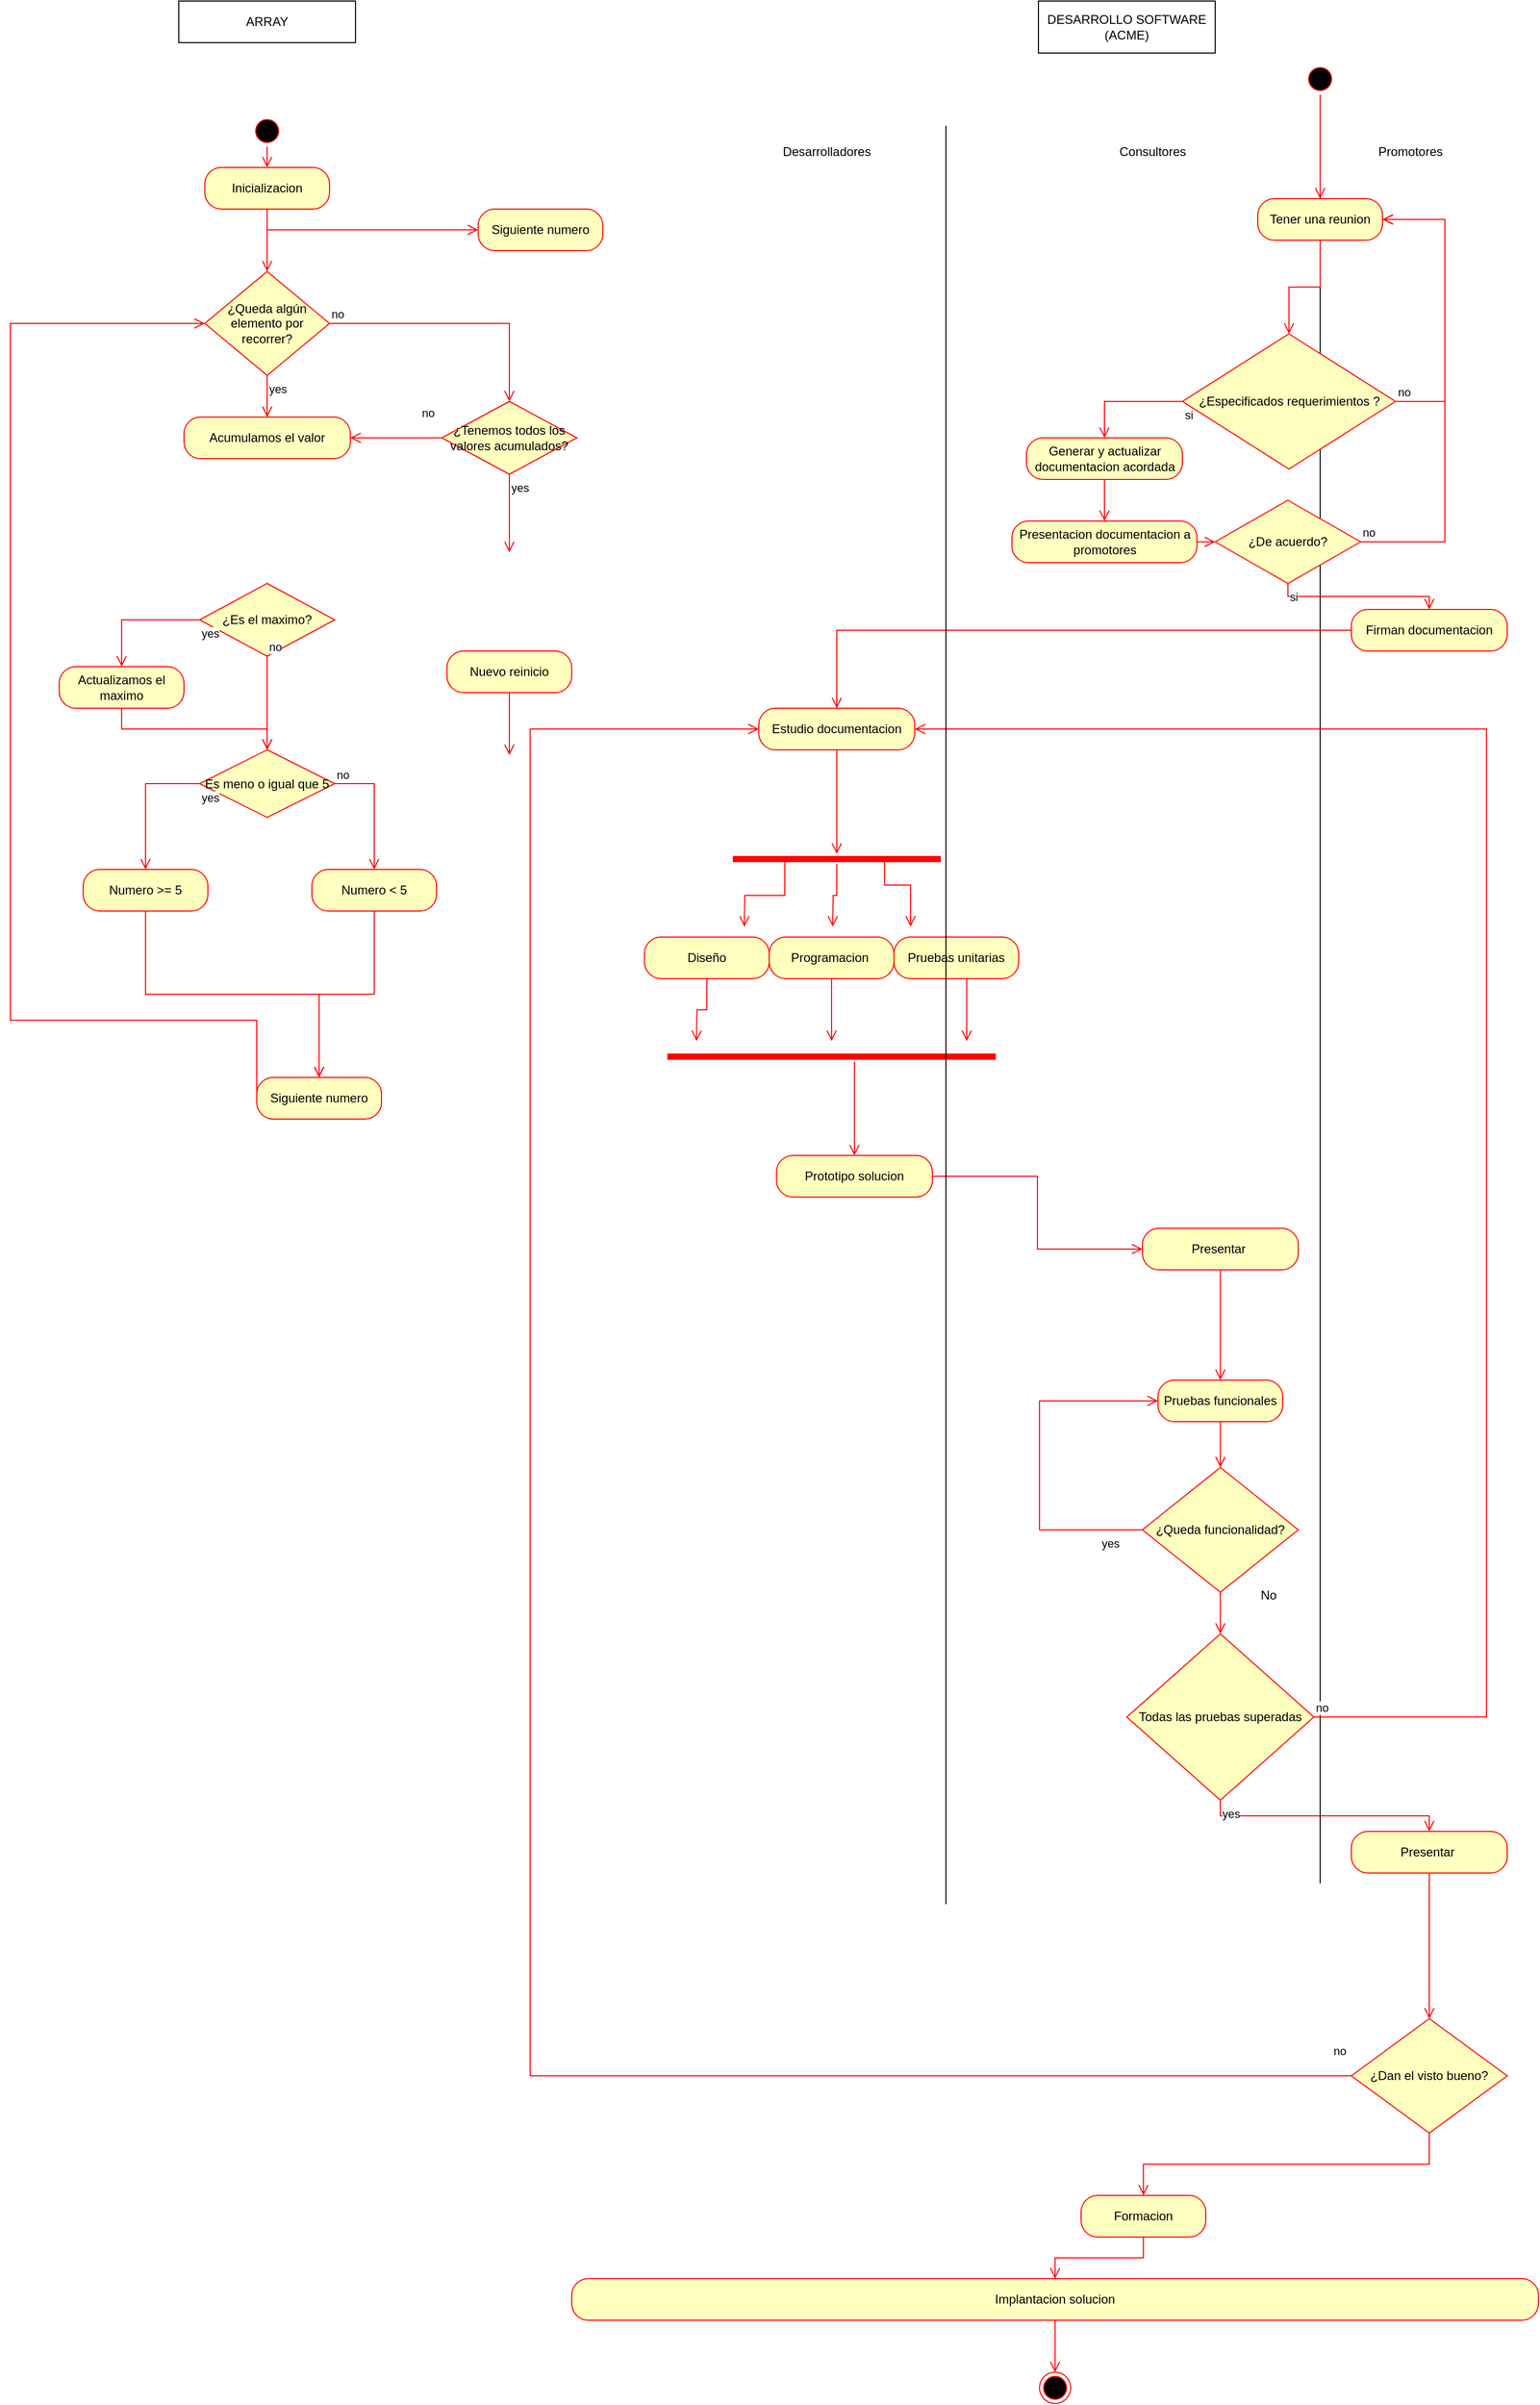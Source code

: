 <mxfile version="24.8.4">
  <diagram name="Página-1" id="g7HSjeW1Dz41Qp35MYZQ">
    <mxGraphModel dx="1539" dy="737" grid="1" gridSize="10" guides="1" tooltips="1" connect="1" arrows="1" fold="1" page="1" pageScale="1" pageWidth="827" pageHeight="1169" math="0" shadow="0">
      <root>
        <mxCell id="0" />
        <mxCell id="1" parent="0" />
        <mxCell id="Vy52dcu-fNFp2ZCxKAhQ-34" value="" style="endArrow=none;html=1;rounded=0;" edge="1" parent="1">
          <mxGeometry width="50" height="50" relative="1" as="geometry">
            <mxPoint x="600" y="120" as="sourcePoint" />
            <mxPoint x="600" y="1810" as="targetPoint" />
          </mxGeometry>
        </mxCell>
        <mxCell id="TpSh6B2Bh9S7e7EaSyir-1" value="DESARROLLO SOFTWARE (ACME)" style="rounded=0;whiteSpace=wrap;html=1;" parent="1" vertex="1">
          <mxGeometry x="329" width="170" height="50" as="geometry" />
        </mxCell>
        <mxCell id="TpSh6B2Bh9S7e7EaSyir-2" value="Consultores" style="text;html=1;align=center;verticalAlign=middle;whiteSpace=wrap;rounded=0;" parent="1" vertex="1">
          <mxGeometry x="399" y="130" width="80" height="30" as="geometry" />
        </mxCell>
        <mxCell id="TpSh6B2Bh9S7e7EaSyir-4" value="" style="ellipse;html=1;shape=startState;fillColor=#000000;strokeColor=#ff0000;" parent="1" vertex="1">
          <mxGeometry x="585" y="60" width="30" height="30" as="geometry" />
        </mxCell>
        <mxCell id="TpSh6B2Bh9S7e7EaSyir-5" value="" style="edgeStyle=orthogonalEdgeStyle;html=1;verticalAlign=bottom;endArrow=open;endSize=8;strokeColor=#ff0000;rounded=0;entryX=0.5;entryY=0;entryDx=0;entryDy=0;" parent="1" source="TpSh6B2Bh9S7e7EaSyir-4" target="Vy52dcu-fNFp2ZCxKAhQ-1" edge="1">
          <mxGeometry relative="1" as="geometry">
            <mxPoint x="606" y="190" as="targetPoint" />
          </mxGeometry>
        </mxCell>
        <mxCell id="TpSh6B2Bh9S7e7EaSyir-7" value="Promotores" style="text;html=1;align=center;verticalAlign=middle;whiteSpace=wrap;rounded=0;" parent="1" vertex="1">
          <mxGeometry x="647.13" y="130" width="80" height="30" as="geometry" />
        </mxCell>
        <mxCell id="TpSh6B2Bh9S7e7EaSyir-8" value="¿Especificados requerimientos ?" style="rhombus;whiteSpace=wrap;html=1;fontColor=#000000;fillColor=#ffffc0;strokeColor=#ff0000;" parent="1" vertex="1">
          <mxGeometry x="467.5" y="320" width="205" height="130" as="geometry" />
        </mxCell>
        <mxCell id="TpSh6B2Bh9S7e7EaSyir-9" value="no" style="edgeStyle=orthogonalEdgeStyle;html=1;align=left;verticalAlign=bottom;endArrow=open;endSize=8;strokeColor=#ff0000;rounded=0;entryX=1;entryY=0.5;entryDx=0;entryDy=0;exitX=1;exitY=0.5;exitDx=0;exitDy=0;" parent="1" source="TpSh6B2Bh9S7e7EaSyir-8" edge="1" target="Vy52dcu-fNFp2ZCxKAhQ-1">
          <mxGeometry x="-1" relative="1" as="geometry">
            <mxPoint x="570" y="340" as="targetPoint" />
            <Array as="points">
              <mxPoint x="720" y="385" />
              <mxPoint x="720" y="210" />
            </Array>
          </mxGeometry>
        </mxCell>
        <mxCell id="TpSh6B2Bh9S7e7EaSyir-10" value="si" style="edgeStyle=orthogonalEdgeStyle;html=1;align=left;verticalAlign=top;endArrow=open;endSize=8;strokeColor=#ff0000;rounded=0;exitX=0;exitY=0.5;exitDx=0;exitDy=0;entryX=0.5;entryY=0;entryDx=0;entryDy=0;" parent="1" source="TpSh6B2Bh9S7e7EaSyir-8" target="TpSh6B2Bh9S7e7EaSyir-11" edge="1">
          <mxGeometry x="-1" relative="1" as="geometry">
            <mxPoint x="200" y="320" as="targetPoint" />
            <mxPoint as="offset" />
          </mxGeometry>
        </mxCell>
        <mxCell id="TpSh6B2Bh9S7e7EaSyir-11" value="Generar y actualizar documentacion acordada" style="rounded=1;whiteSpace=wrap;html=1;arcSize=40;fontColor=#000000;fillColor=#ffffc0;strokeColor=#ff0000;" parent="1" vertex="1">
          <mxGeometry x="317.5" y="420" width="150" height="40" as="geometry" />
        </mxCell>
        <mxCell id="TpSh6B2Bh9S7e7EaSyir-12" value="" style="edgeStyle=orthogonalEdgeStyle;html=1;verticalAlign=bottom;endArrow=open;endSize=8;strokeColor=#ff0000;rounded=0;entryX=0.5;entryY=0;entryDx=0;entryDy=0;" parent="1" source="TpSh6B2Bh9S7e7EaSyir-11" target="TpSh6B2Bh9S7e7EaSyir-13" edge="1">
          <mxGeometry relative="1" as="geometry">
            <mxPoint x="235" y="465" as="targetPoint" />
          </mxGeometry>
        </mxCell>
        <mxCell id="TpSh6B2Bh9S7e7EaSyir-13" value="Presentacion documentacion a promotores" style="rounded=1;whiteSpace=wrap;html=1;arcSize=40;fontColor=#000000;fillColor=#ffffc0;strokeColor=#ff0000;" parent="1" vertex="1">
          <mxGeometry x="303.5" y="500" width="178" height="40" as="geometry" />
        </mxCell>
        <mxCell id="TpSh6B2Bh9S7e7EaSyir-14" value="" style="edgeStyle=orthogonalEdgeStyle;html=1;verticalAlign=bottom;endArrow=open;endSize=8;strokeColor=#ff0000;rounded=0;entryX=0;entryY=0.5;entryDx=0;entryDy=0;" parent="1" source="TpSh6B2Bh9S7e7EaSyir-13" target="TpSh6B2Bh9S7e7EaSyir-15" edge="1">
          <mxGeometry relative="1" as="geometry">
            <mxPoint x="470" y="520" as="targetPoint" />
          </mxGeometry>
        </mxCell>
        <mxCell id="TpSh6B2Bh9S7e7EaSyir-15" value="¿De acuerdo?" style="rhombus;whiteSpace=wrap;html=1;fontColor=#000000;fillColor=#ffffc0;strokeColor=#ff0000;" parent="1" vertex="1">
          <mxGeometry x="499" y="480" width="140" height="80" as="geometry" />
        </mxCell>
        <mxCell id="TpSh6B2Bh9S7e7EaSyir-16" value="no" style="edgeStyle=orthogonalEdgeStyle;html=1;align=left;verticalAlign=bottom;endArrow=open;endSize=8;strokeColor=#ff0000;rounded=0;entryX=1;entryY=0.5;entryDx=0;entryDy=0;" parent="1" source="TpSh6B2Bh9S7e7EaSyir-15" target="Vy52dcu-fNFp2ZCxKAhQ-1" edge="1">
          <mxGeometry x="-1" relative="1" as="geometry">
            <mxPoint x="480" y="220" as="targetPoint" />
            <Array as="points">
              <mxPoint x="720" y="520" />
              <mxPoint x="720" y="210" />
            </Array>
          </mxGeometry>
        </mxCell>
        <mxCell id="TpSh6B2Bh9S7e7EaSyir-17" value="si" style="edgeStyle=orthogonalEdgeStyle;html=1;align=left;verticalAlign=top;endArrow=open;endSize=8;strokeColor=#ff0000;rounded=0;entryX=0.5;entryY=0;entryDx=0;entryDy=0;" parent="1" source="TpSh6B2Bh9S7e7EaSyir-15" target="TpSh6B2Bh9S7e7EaSyir-18" edge="1">
          <mxGeometry x="-1" relative="1" as="geometry">
            <mxPoint x="520" y="830" as="targetPoint" />
          </mxGeometry>
        </mxCell>
        <mxCell id="TpSh6B2Bh9S7e7EaSyir-18" value="Firman documentacion" style="rounded=1;whiteSpace=wrap;html=1;arcSize=40;fontColor=#000000;fillColor=#ffffc0;strokeColor=#ff0000;" parent="1" vertex="1">
          <mxGeometry x="630" y="585" width="150" height="40" as="geometry" />
        </mxCell>
        <mxCell id="TpSh6B2Bh9S7e7EaSyir-19" value="" style="edgeStyle=orthogonalEdgeStyle;html=1;verticalAlign=bottom;endArrow=open;endSize=8;strokeColor=#ff0000;rounded=0;entryX=0.5;entryY=0;entryDx=0;entryDy=0;" parent="1" source="TpSh6B2Bh9S7e7EaSyir-18" edge="1" target="TpSh6B2Bh9S7e7EaSyir-22">
          <mxGeometry relative="1" as="geometry">
            <mxPoint x="580" y="820" as="targetPoint" />
          </mxGeometry>
        </mxCell>
        <mxCell id="TpSh6B2Bh9S7e7EaSyir-20" value="Desarrolladores" style="text;html=1;align=center;verticalAlign=middle;resizable=0;points=[];autosize=1;strokeColor=none;fillColor=none;" parent="1" vertex="1">
          <mxGeometry x="70" y="130" width="110" height="30" as="geometry" />
        </mxCell>
        <mxCell id="TpSh6B2Bh9S7e7EaSyir-22" value="Estudio documentacion" style="rounded=1;whiteSpace=wrap;html=1;arcSize=40;fontColor=#000000;fillColor=#ffffc0;strokeColor=#ff0000;" parent="1" vertex="1">
          <mxGeometry x="60" y="680" width="150" height="40" as="geometry" />
        </mxCell>
        <mxCell id="TpSh6B2Bh9S7e7EaSyir-23" value="" style="edgeStyle=orthogonalEdgeStyle;html=1;verticalAlign=bottom;endArrow=open;endSize=8;strokeColor=#ff0000;rounded=0;exitX=0.5;exitY=1;exitDx=0;exitDy=0;" parent="1" source="TpSh6B2Bh9S7e7EaSyir-22" edge="1" target="TpSh6B2Bh9S7e7EaSyir-24">
          <mxGeometry relative="1" as="geometry">
            <mxPoint x="210" y="820" as="targetPoint" />
          </mxGeometry>
        </mxCell>
        <mxCell id="TpSh6B2Bh9S7e7EaSyir-24" value="" style="shape=line;html=1;strokeWidth=6;strokeColor=#ff0000;" parent="1" vertex="1">
          <mxGeometry x="35" y="820" width="200" height="10" as="geometry" />
        </mxCell>
        <mxCell id="TpSh6B2Bh9S7e7EaSyir-25" value="" style="edgeStyle=orthogonalEdgeStyle;html=1;verticalAlign=bottom;endArrow=open;endSize=8;strokeColor=#ff0000;rounded=0;" parent="1" source="TpSh6B2Bh9S7e7EaSyir-24" edge="1">
          <mxGeometry relative="1" as="geometry">
            <mxPoint x="131" y="890" as="targetPoint" />
          </mxGeometry>
        </mxCell>
        <mxCell id="TpSh6B2Bh9S7e7EaSyir-26" value="" style="edgeStyle=orthogonalEdgeStyle;html=1;verticalAlign=bottom;endArrow=open;endSize=8;strokeColor=#ff0000;rounded=0;exitX=0.75;exitY=0.5;exitDx=0;exitDy=0;exitPerimeter=0;" parent="1" source="TpSh6B2Bh9S7e7EaSyir-24" edge="1">
          <mxGeometry relative="1" as="geometry">
            <mxPoint x="206" y="890" as="targetPoint" />
            <mxPoint x="206" y="850" as="sourcePoint" />
            <Array as="points">
              <mxPoint x="181" y="850" />
              <mxPoint x="206" y="850" />
            </Array>
          </mxGeometry>
        </mxCell>
        <mxCell id="TpSh6B2Bh9S7e7EaSyir-27" value="" style="edgeStyle=orthogonalEdgeStyle;html=1;verticalAlign=bottom;endArrow=open;endSize=8;strokeColor=#ff0000;rounded=0;exitX=0.25;exitY=0.5;exitDx=0;exitDy=0;exitPerimeter=0;" parent="1" source="TpSh6B2Bh9S7e7EaSyir-24" edge="1">
          <mxGeometry relative="1" as="geometry">
            <mxPoint x="46" y="890" as="targetPoint" />
            <mxPoint x="151" y="850" as="sourcePoint" />
          </mxGeometry>
        </mxCell>
        <mxCell id="TpSh6B2Bh9S7e7EaSyir-28" value="Diseño" style="rounded=1;whiteSpace=wrap;html=1;arcSize=40;fontColor=#000000;fillColor=#ffffc0;strokeColor=#ff0000;" parent="1" vertex="1">
          <mxGeometry x="-50" y="900" width="120" height="40" as="geometry" />
        </mxCell>
        <mxCell id="TpSh6B2Bh9S7e7EaSyir-29" value="" style="edgeStyle=orthogonalEdgeStyle;html=1;verticalAlign=bottom;endArrow=open;endSize=8;strokeColor=#ff0000;rounded=0;" parent="1" source="TpSh6B2Bh9S7e7EaSyir-28" edge="1">
          <mxGeometry relative="1" as="geometry">
            <mxPoint y="1000" as="targetPoint" />
          </mxGeometry>
        </mxCell>
        <mxCell id="TpSh6B2Bh9S7e7EaSyir-30" value="Programacion&amp;nbsp;" style="rounded=1;whiteSpace=wrap;html=1;arcSize=40;fontColor=#000000;fillColor=#ffffc0;strokeColor=#ff0000;" parent="1" vertex="1">
          <mxGeometry x="70" y="900" width="120" height="40" as="geometry" />
        </mxCell>
        <mxCell id="TpSh6B2Bh9S7e7EaSyir-31" value="" style="edgeStyle=orthogonalEdgeStyle;html=1;verticalAlign=bottom;endArrow=open;endSize=8;strokeColor=#ff0000;rounded=0;" parent="1" source="TpSh6B2Bh9S7e7EaSyir-30" edge="1">
          <mxGeometry relative="1" as="geometry">
            <mxPoint x="130" y="1000" as="targetPoint" />
          </mxGeometry>
        </mxCell>
        <mxCell id="TpSh6B2Bh9S7e7EaSyir-32" value="Pruebas unitarias" style="rounded=1;whiteSpace=wrap;html=1;arcSize=40;fontColor=#000000;fillColor=#ffffc0;strokeColor=#ff0000;" parent="1" vertex="1">
          <mxGeometry x="190" y="900" width="120" height="40" as="geometry" />
        </mxCell>
        <mxCell id="TpSh6B2Bh9S7e7EaSyir-33" value="" style="edgeStyle=orthogonalEdgeStyle;html=1;verticalAlign=bottom;endArrow=open;endSize=8;strokeColor=#ff0000;rounded=0;" parent="1" edge="1">
          <mxGeometry relative="1" as="geometry">
            <mxPoint x="260" y="1000" as="targetPoint" />
            <mxPoint x="260" y="940" as="sourcePoint" />
          </mxGeometry>
        </mxCell>
        <mxCell id="Vy52dcu-fNFp2ZCxKAhQ-1" value="Tener una reunion" style="rounded=1;whiteSpace=wrap;html=1;arcSize=40;fontColor=#000000;fillColor=#ffffc0;strokeColor=#ff0000;" vertex="1" parent="1">
          <mxGeometry x="540" y="190" width="120" height="40" as="geometry" />
        </mxCell>
        <mxCell id="Vy52dcu-fNFp2ZCxKAhQ-2" value="" style="edgeStyle=orthogonalEdgeStyle;html=1;verticalAlign=bottom;endArrow=open;endSize=8;strokeColor=#ff0000;rounded=0;entryX=0.5;entryY=0;entryDx=0;entryDy=0;" edge="1" source="Vy52dcu-fNFp2ZCxKAhQ-1" parent="1" target="TpSh6B2Bh9S7e7EaSyir-8">
          <mxGeometry relative="1" as="geometry">
            <mxPoint x="420" y="290" as="targetPoint" />
          </mxGeometry>
        </mxCell>
        <mxCell id="Vy52dcu-fNFp2ZCxKAhQ-3" value="" style="shape=line;html=1;strokeWidth=6;strokeColor=#ff0000;" vertex="1" parent="1">
          <mxGeometry x="-28" y="1010" width="316" height="10" as="geometry" />
        </mxCell>
        <mxCell id="Vy52dcu-fNFp2ZCxKAhQ-4" value="" style="edgeStyle=orthogonalEdgeStyle;html=1;verticalAlign=bottom;endArrow=open;endSize=8;strokeColor=#ff0000;rounded=0;entryX=0.5;entryY=0;entryDx=0;entryDy=0;" edge="1" source="Vy52dcu-fNFp2ZCxKAhQ-3" parent="1" target="Vy52dcu-fNFp2ZCxKAhQ-5">
          <mxGeometry relative="1" as="geometry">
            <mxPoint x="94" y="1090" as="targetPoint" />
            <Array as="points">
              <mxPoint x="152" y="1070" />
              <mxPoint x="152" y="1070" />
            </Array>
          </mxGeometry>
        </mxCell>
        <mxCell id="Vy52dcu-fNFp2ZCxKAhQ-5" value="Prototipo solucion" style="rounded=1;whiteSpace=wrap;html=1;arcSize=40;fontColor=#000000;fillColor=#ffffc0;strokeColor=#ff0000;" vertex="1" parent="1">
          <mxGeometry x="77" y="1110" width="150" height="40" as="geometry" />
        </mxCell>
        <mxCell id="Vy52dcu-fNFp2ZCxKAhQ-6" value="" style="edgeStyle=orthogonalEdgeStyle;html=1;verticalAlign=bottom;endArrow=open;endSize=8;strokeColor=#ff0000;rounded=0;entryX=0;entryY=0.5;entryDx=0;entryDy=0;" edge="1" parent="1" source="Vy52dcu-fNFp2ZCxKAhQ-5" target="Vy52dcu-fNFp2ZCxKAhQ-7">
          <mxGeometry relative="1" as="geometry">
            <mxPoint x="512" y="1310" as="targetPoint" />
          </mxGeometry>
        </mxCell>
        <mxCell id="Vy52dcu-fNFp2ZCxKAhQ-7" value="Presentar&amp;nbsp;" style="rounded=1;whiteSpace=wrap;html=1;arcSize=40;fontColor=#000000;fillColor=#ffffc0;strokeColor=#ff0000;" vertex="1" parent="1">
          <mxGeometry x="429" y="1180" width="150" height="40" as="geometry" />
        </mxCell>
        <mxCell id="Vy52dcu-fNFp2ZCxKAhQ-8" value="" style="edgeStyle=orthogonalEdgeStyle;html=1;verticalAlign=bottom;endArrow=open;endSize=8;strokeColor=#ff0000;rounded=0;entryX=0.5;entryY=0;entryDx=0;entryDy=0;" edge="1" parent="1" source="Vy52dcu-fNFp2ZCxKAhQ-7" target="Vy52dcu-fNFp2ZCxKAhQ-15">
          <mxGeometry relative="1" as="geometry">
            <mxPoint x="504" y="1320" as="targetPoint" />
          </mxGeometry>
        </mxCell>
        <mxCell id="Vy52dcu-fNFp2ZCxKAhQ-12" value="" style="edgeStyle=orthogonalEdgeStyle;html=1;align=left;verticalAlign=bottom;endArrow=open;endSize=8;strokeColor=#ff0000;rounded=0;exitX=0.5;exitY=1;exitDx=0;exitDy=0;entryX=0.5;entryY=0;entryDx=0;entryDy=0;" edge="1" source="Vy52dcu-fNFp2ZCxKAhQ-11" parent="1" target="Vy52dcu-fNFp2ZCxKAhQ-17">
          <mxGeometry x="-1" relative="1" as="geometry">
            <mxPoint x="740" y="1630" as="targetPoint" />
            <Array as="points">
              <mxPoint x="504" y="1540" />
              <mxPoint x="504" y="1540" />
            </Array>
          </mxGeometry>
        </mxCell>
        <mxCell id="Vy52dcu-fNFp2ZCxKAhQ-13" value="yes" style="edgeStyle=orthogonalEdgeStyle;html=1;align=left;verticalAlign=top;endArrow=open;endSize=8;strokeColor=#ff0000;rounded=0;entryX=0;entryY=0.5;entryDx=0;entryDy=0;exitX=0;exitY=0.5;exitDx=0;exitDy=0;" edge="1" source="Vy52dcu-fNFp2ZCxKAhQ-11" parent="1" target="Vy52dcu-fNFp2ZCxKAhQ-15">
          <mxGeometry x="-0.756" relative="1" as="geometry">
            <mxPoint x="504" y="1600" as="targetPoint" />
            <Array as="points">
              <mxPoint x="330" y="1470" />
              <mxPoint x="330" y="1346" />
            </Array>
            <mxPoint as="offset" />
          </mxGeometry>
        </mxCell>
        <mxCell id="Vy52dcu-fNFp2ZCxKAhQ-15" value="Pruebas funcionales" style="rounded=1;whiteSpace=wrap;html=1;arcSize=40;fontColor=#000000;fillColor=#ffffc0;strokeColor=#ff0000;" vertex="1" parent="1">
          <mxGeometry x="444" y="1326" width="120" height="40" as="geometry" />
        </mxCell>
        <mxCell id="Vy52dcu-fNFp2ZCxKAhQ-16" value="" style="edgeStyle=orthogonalEdgeStyle;html=1;verticalAlign=bottom;endArrow=open;endSize=8;strokeColor=#ff0000;rounded=0;entryX=0.5;entryY=0;entryDx=0;entryDy=0;" edge="1" source="Vy52dcu-fNFp2ZCxKAhQ-15" parent="1" target="Vy52dcu-fNFp2ZCxKAhQ-11">
          <mxGeometry relative="1" as="geometry">
            <mxPoint x="504" y="1400" as="targetPoint" />
          </mxGeometry>
        </mxCell>
        <mxCell id="Vy52dcu-fNFp2ZCxKAhQ-17" value="Todas las pruebas superadas" style="rhombus;whiteSpace=wrap;html=1;fontColor=#000000;fillColor=#ffffc0;strokeColor=#ff0000;" vertex="1" parent="1">
          <mxGeometry x="414" y="1570" width="180" height="160" as="geometry" />
        </mxCell>
        <mxCell id="Vy52dcu-fNFp2ZCxKAhQ-18" value="no" style="edgeStyle=orthogonalEdgeStyle;html=1;align=left;verticalAlign=bottom;endArrow=open;endSize=8;strokeColor=#ff0000;rounded=0;exitX=1;exitY=0.5;exitDx=0;exitDy=0;entryX=1;entryY=0.5;entryDx=0;entryDy=0;" edge="1" source="Vy52dcu-fNFp2ZCxKAhQ-17" parent="1" target="TpSh6B2Bh9S7e7EaSyir-22">
          <mxGeometry x="-1" relative="1" as="geometry">
            <mxPoint x="390" y="1090" as="targetPoint" />
            <Array as="points">
              <mxPoint x="760" y="1650" />
              <mxPoint x="760" y="700" />
            </Array>
          </mxGeometry>
        </mxCell>
        <mxCell id="Vy52dcu-fNFp2ZCxKAhQ-19" value="yes" style="edgeStyle=orthogonalEdgeStyle;html=1;align=left;verticalAlign=top;endArrow=open;endSize=8;strokeColor=#ff0000;rounded=0;exitX=0.5;exitY=1;exitDx=0;exitDy=0;entryX=0.5;entryY=0;entryDx=0;entryDy=0;" edge="1" source="Vy52dcu-fNFp2ZCxKAhQ-17" parent="1" target="Vy52dcu-fNFp2ZCxKAhQ-20">
          <mxGeometry x="-1" relative="1" as="geometry">
            <mxPoint x="540" y="2000" as="targetPoint" />
          </mxGeometry>
        </mxCell>
        <mxCell id="Vy52dcu-fNFp2ZCxKAhQ-20" value="Presentar&amp;nbsp;" style="rounded=1;whiteSpace=wrap;html=1;arcSize=40;fontColor=#000000;fillColor=#ffffc0;strokeColor=#ff0000;" vertex="1" parent="1">
          <mxGeometry x="630" y="1760" width="150" height="40" as="geometry" />
        </mxCell>
        <mxCell id="Vy52dcu-fNFp2ZCxKAhQ-21" value="" style="edgeStyle=orthogonalEdgeStyle;html=1;verticalAlign=bottom;endArrow=open;endSize=8;strokeColor=#ff0000;rounded=0;entryX=0.5;entryY=0;entryDx=0;entryDy=0;" edge="1" parent="1" source="Vy52dcu-fNFp2ZCxKAhQ-20" target="Vy52dcu-fNFp2ZCxKAhQ-22">
          <mxGeometry relative="1" as="geometry">
            <mxPoint x="555" y="2190" as="targetPoint" />
          </mxGeometry>
        </mxCell>
        <mxCell id="Vy52dcu-fNFp2ZCxKAhQ-22" value="¿Dan el visto bueno?" style="rhombus;whiteSpace=wrap;html=1;fontColor=#000000;fillColor=#ffffc0;strokeColor=#ff0000;" vertex="1" parent="1">
          <mxGeometry x="630" y="1940" width="150" height="110" as="geometry" />
        </mxCell>
        <mxCell id="Vy52dcu-fNFp2ZCxKAhQ-23" value="no" style="edgeStyle=orthogonalEdgeStyle;html=1;align=left;verticalAlign=bottom;endArrow=open;endSize=8;strokeColor=#ff0000;rounded=0;entryX=0;entryY=0.5;entryDx=0;entryDy=0;exitX=0;exitY=0.5;exitDx=0;exitDy=0;" edge="1" source="Vy52dcu-fNFp2ZCxKAhQ-22" parent="1" target="TpSh6B2Bh9S7e7EaSyir-22">
          <mxGeometry x="-0.983" y="-15" relative="1" as="geometry">
            <mxPoint x="-100" y="740" as="targetPoint" />
            <mxPoint x="475" y="2255" as="sourcePoint" />
            <Array as="points">
              <mxPoint x="-160" y="1995" />
              <mxPoint x="-160" y="700" />
            </Array>
            <mxPoint as="offset" />
          </mxGeometry>
        </mxCell>
        <mxCell id="Vy52dcu-fNFp2ZCxKAhQ-25" value="Implantacion solucion" style="rounded=1;whiteSpace=wrap;html=1;arcSize=40;fontColor=#000000;fillColor=#ffffc0;strokeColor=#ff0000;" vertex="1" parent="1">
          <mxGeometry x="-120" y="2190" width="930" height="40" as="geometry" />
        </mxCell>
        <mxCell id="Vy52dcu-fNFp2ZCxKAhQ-26" value="" style="edgeStyle=orthogonalEdgeStyle;html=1;verticalAlign=bottom;endArrow=open;endSize=8;strokeColor=#ff0000;rounded=0;entryX=0.5;entryY=0;entryDx=0;entryDy=0;" edge="1" source="Vy52dcu-fNFp2ZCxKAhQ-25" parent="1" target="Vy52dcu-fNFp2ZCxKAhQ-40">
          <mxGeometry relative="1" as="geometry">
            <mxPoint x="27" y="2220" as="targetPoint" />
          </mxGeometry>
        </mxCell>
        <mxCell id="Vy52dcu-fNFp2ZCxKAhQ-11" value="¿Queda funcionalidad?" style="rhombus;whiteSpace=wrap;html=1;fontColor=#000000;fillColor=#ffffc0;strokeColor=#ff0000;" vertex="1" parent="1">
          <mxGeometry x="429" y="1410" width="150" height="120" as="geometry" />
        </mxCell>
        <mxCell id="Vy52dcu-fNFp2ZCxKAhQ-33" value="" style="endArrow=none;html=1;rounded=0;" edge="1" parent="1">
          <mxGeometry width="50" height="50" relative="1" as="geometry">
            <mxPoint x="240" y="120" as="sourcePoint" />
            <mxPoint x="240" y="1830" as="targetPoint" />
          </mxGeometry>
        </mxCell>
        <mxCell id="Vy52dcu-fNFp2ZCxKAhQ-36" value="No" style="text;html=1;align=center;verticalAlign=middle;resizable=0;points=[];autosize=1;strokeColor=none;fillColor=none;" vertex="1" parent="1">
          <mxGeometry x="530" y="1518" width="40" height="30" as="geometry" />
        </mxCell>
        <mxCell id="Vy52dcu-fNFp2ZCxKAhQ-40" value="" style="ellipse;html=1;shape=endState;fillColor=#000000;strokeColor=#ff0000;" vertex="1" parent="1">
          <mxGeometry x="330" y="2280" width="30" height="30" as="geometry" />
        </mxCell>
        <mxCell id="Vy52dcu-fNFp2ZCxKAhQ-41" value="Formacion" style="rounded=1;whiteSpace=wrap;html=1;arcSize=40;fontColor=#000000;fillColor=#ffffc0;strokeColor=#ff0000;" vertex="1" parent="1">
          <mxGeometry x="370" y="2110" width="120" height="40" as="geometry" />
        </mxCell>
        <mxCell id="Vy52dcu-fNFp2ZCxKAhQ-42" value="" style="edgeStyle=orthogonalEdgeStyle;html=1;verticalAlign=bottom;endArrow=open;endSize=8;strokeColor=#ff0000;rounded=0;entryX=0.5;entryY=0;entryDx=0;entryDy=0;" edge="1" source="Vy52dcu-fNFp2ZCxKAhQ-41" parent="1" target="Vy52dcu-fNFp2ZCxKAhQ-25">
          <mxGeometry relative="1" as="geometry">
            <mxPoint x="540" y="2070" as="targetPoint" />
          </mxGeometry>
        </mxCell>
        <mxCell id="Vy52dcu-fNFp2ZCxKAhQ-45" value="" style="edgeStyle=orthogonalEdgeStyle;html=1;verticalAlign=bottom;endArrow=open;endSize=8;strokeColor=#ff0000;rounded=0;exitX=0.5;exitY=1;exitDx=0;exitDy=0;" edge="1" parent="1" source="Vy52dcu-fNFp2ZCxKAhQ-22" target="Vy52dcu-fNFp2ZCxKAhQ-41">
          <mxGeometry relative="1" as="geometry">
            <mxPoint x="488" y="2090" as="targetPoint" />
            <mxPoint x="630" y="2080" as="sourcePoint" />
          </mxGeometry>
        </mxCell>
        <mxCell id="Vy52dcu-fNFp2ZCxKAhQ-46" value="ARRAY" style="rounded=0;whiteSpace=wrap;html=1;" vertex="1" parent="1">
          <mxGeometry x="-498" width="170" height="40" as="geometry" />
        </mxCell>
        <mxCell id="Vy52dcu-fNFp2ZCxKAhQ-47" value="" style="ellipse;html=1;shape=startState;fillColor=#000000;strokeColor=#ff0000;" vertex="1" parent="1">
          <mxGeometry x="-428" y="110" width="30" height="30" as="geometry" />
        </mxCell>
        <mxCell id="Vy52dcu-fNFp2ZCxKAhQ-48" value="" style="edgeStyle=orthogonalEdgeStyle;html=1;verticalAlign=bottom;endArrow=open;endSize=8;strokeColor=#ff0000;rounded=0;entryX=0.5;entryY=0;entryDx=0;entryDy=0;" edge="1" parent="1" source="Vy52dcu-fNFp2ZCxKAhQ-47" target="Vy52dcu-fNFp2ZCxKAhQ-49">
          <mxGeometry relative="1" as="geometry">
            <mxPoint x="-407" y="240" as="targetPoint" />
          </mxGeometry>
        </mxCell>
        <mxCell id="Vy52dcu-fNFp2ZCxKAhQ-49" value="Inicializacion" style="rounded=1;whiteSpace=wrap;html=1;arcSize=40;fontColor=#000000;fillColor=#ffffc0;strokeColor=#ff0000;" vertex="1" parent="1">
          <mxGeometry x="-473" y="160" width="120" height="40" as="geometry" />
        </mxCell>
        <mxCell id="Vy52dcu-fNFp2ZCxKAhQ-50" value="¿Queda algún elemento por recorrer?" style="rhombus;whiteSpace=wrap;html=1;fontColor=#000000;fillColor=#ffffc0;strokeColor=#ff0000;" vertex="1" parent="1">
          <mxGeometry x="-473" y="260" width="120" height="100" as="geometry" />
        </mxCell>
        <mxCell id="Vy52dcu-fNFp2ZCxKAhQ-51" value="no" style="edgeStyle=orthogonalEdgeStyle;html=1;align=left;verticalAlign=bottom;endArrow=open;endSize=8;strokeColor=#ff0000;rounded=0;exitX=1;exitY=0.5;exitDx=0;exitDy=0;entryX=0.5;entryY=0;entryDx=0;entryDy=0;" edge="1" source="Vy52dcu-fNFp2ZCxKAhQ-50" parent="1" target="Vy52dcu-fNFp2ZCxKAhQ-89">
          <mxGeometry x="-1" relative="1" as="geometry">
            <mxPoint x="-210" y="310" as="targetPoint" />
            <Array as="points">
              <mxPoint x="-180" y="310" />
            </Array>
          </mxGeometry>
        </mxCell>
        <mxCell id="Vy52dcu-fNFp2ZCxKAhQ-52" value="yes" style="edgeStyle=orthogonalEdgeStyle;html=1;align=left;verticalAlign=top;endArrow=open;endSize=8;strokeColor=#ff0000;rounded=0;entryX=0.5;entryY=0;entryDx=0;entryDy=0;" edge="1" source="Vy52dcu-fNFp2ZCxKAhQ-50" parent="1" target="Vy52dcu-fNFp2ZCxKAhQ-57">
          <mxGeometry x="-1" relative="1" as="geometry">
            <mxPoint x="-413" y="410" as="targetPoint" />
          </mxGeometry>
        </mxCell>
        <mxCell id="Vy52dcu-fNFp2ZCxKAhQ-54" value="" style="edgeStyle=orthogonalEdgeStyle;html=1;verticalAlign=bottom;endArrow=open;endSize=8;strokeColor=#ff0000;rounded=0;exitX=0.5;exitY=1;exitDx=0;exitDy=0;entryX=0.5;entryY=0;entryDx=0;entryDy=0;" edge="1" parent="1" source="Vy52dcu-fNFp2ZCxKAhQ-49" target="Vy52dcu-fNFp2ZCxKAhQ-50">
          <mxGeometry relative="1" as="geometry">
            <mxPoint x="-360" y="440" as="targetPoint" />
            <mxPoint x="-360" y="340" as="sourcePoint" />
          </mxGeometry>
        </mxCell>
        <mxCell id="Vy52dcu-fNFp2ZCxKAhQ-55" value="Nuevo reinicio" style="rounded=1;whiteSpace=wrap;html=1;arcSize=40;fontColor=#000000;fillColor=#ffffc0;strokeColor=#ff0000;" vertex="1" parent="1">
          <mxGeometry x="-240" y="625" width="120" height="40" as="geometry" />
        </mxCell>
        <mxCell id="Vy52dcu-fNFp2ZCxKAhQ-56" value="" style="edgeStyle=orthogonalEdgeStyle;html=1;verticalAlign=bottom;endArrow=open;endSize=8;strokeColor=#ff0000;rounded=0;exitX=0.5;exitY=1;exitDx=0;exitDy=0;entryX=0.5;entryY=0;entryDx=0;entryDy=0;" edge="1" parent="1" source="Vy52dcu-fNFp2ZCxKAhQ-55">
          <mxGeometry relative="1" as="geometry">
            <mxPoint x="-180" y="725" as="targetPoint" />
            <mxPoint x="-127" y="805" as="sourcePoint" />
          </mxGeometry>
        </mxCell>
        <mxCell id="Vy52dcu-fNFp2ZCxKAhQ-57" value="Acumulamos el valor" style="rounded=1;whiteSpace=wrap;html=1;arcSize=40;fontColor=#000000;fillColor=#ffffc0;strokeColor=#ff0000;" vertex="1" parent="1">
          <mxGeometry x="-493" y="400" width="160" height="40" as="geometry" />
        </mxCell>
        <mxCell id="Vy52dcu-fNFp2ZCxKAhQ-67" value="Es meno o igual que 5" style="rhombus;whiteSpace=wrap;html=1;fontColor=#000000;fillColor=#ffffc0;strokeColor=#ff0000;" vertex="1" parent="1">
          <mxGeometry x="-478" y="720" width="130" height="65" as="geometry" />
        </mxCell>
        <mxCell id="Vy52dcu-fNFp2ZCxKAhQ-68" value="no" style="edgeStyle=orthogonalEdgeStyle;html=1;align=left;verticalAlign=bottom;endArrow=open;endSize=8;strokeColor=#ff0000;rounded=0;entryX=0.5;entryY=0;entryDx=0;entryDy=0;exitX=1;exitY=0.5;exitDx=0;exitDy=0;" edge="1" source="Vy52dcu-fNFp2ZCxKAhQ-67" parent="1" target="Vy52dcu-fNFp2ZCxKAhQ-72">
          <mxGeometry x="-1" relative="1" as="geometry">
            <mxPoint x="-280" y="815" as="targetPoint" />
            <Array as="points">
              <mxPoint x="-310" y="753" />
            </Array>
          </mxGeometry>
        </mxCell>
        <mxCell id="Vy52dcu-fNFp2ZCxKAhQ-69" value="yes" style="edgeStyle=orthogonalEdgeStyle;html=1;align=left;verticalAlign=top;endArrow=open;endSize=8;strokeColor=#ff0000;rounded=0;entryX=0.5;entryY=0;entryDx=0;entryDy=0;exitX=0;exitY=0.5;exitDx=0;exitDy=0;" edge="1" source="Vy52dcu-fNFp2ZCxKAhQ-67" parent="1" target="Vy52dcu-fNFp2ZCxKAhQ-70">
          <mxGeometry x="-1" relative="1" as="geometry">
            <mxPoint x="-460" y="835" as="targetPoint" />
          </mxGeometry>
        </mxCell>
        <mxCell id="Vy52dcu-fNFp2ZCxKAhQ-70" value="Numero &amp;gt;= 5" style="rounded=1;whiteSpace=wrap;html=1;arcSize=40;fontColor=#000000;fillColor=#ffffc0;strokeColor=#ff0000;" vertex="1" parent="1">
          <mxGeometry x="-590" y="835" width="120" height="40" as="geometry" />
        </mxCell>
        <mxCell id="Vy52dcu-fNFp2ZCxKAhQ-71" value="" style="edgeStyle=orthogonalEdgeStyle;html=1;verticalAlign=bottom;endArrow=open;endSize=8;strokeColor=#ff0000;rounded=0;entryX=0.5;entryY=0;entryDx=0;entryDy=0;exitX=0.5;exitY=1;exitDx=0;exitDy=0;" edge="1" source="Vy52dcu-fNFp2ZCxKAhQ-70" parent="1" target="Vy52dcu-fNFp2ZCxKAhQ-74">
          <mxGeometry relative="1" as="geometry">
            <mxPoint x="-440" y="1005" as="targetPoint" />
          </mxGeometry>
        </mxCell>
        <mxCell id="Vy52dcu-fNFp2ZCxKAhQ-72" value="Numero &amp;lt; 5" style="rounded=1;whiteSpace=wrap;html=1;arcSize=40;fontColor=#000000;fillColor=#ffffc0;strokeColor=#ff0000;" vertex="1" parent="1">
          <mxGeometry x="-370" y="835" width="120" height="40" as="geometry" />
        </mxCell>
        <mxCell id="Vy52dcu-fNFp2ZCxKAhQ-73" value="" style="edgeStyle=orthogonalEdgeStyle;html=1;verticalAlign=bottom;endArrow=open;endSize=8;strokeColor=#ff0000;rounded=0;entryX=0.5;entryY=0;entryDx=0;entryDy=0;" edge="1" parent="1" source="Vy52dcu-fNFp2ZCxKAhQ-72" target="Vy52dcu-fNFp2ZCxKAhQ-74">
          <mxGeometry relative="1" as="geometry">
            <mxPoint x="-340" y="1015" as="targetPoint" />
          </mxGeometry>
        </mxCell>
        <mxCell id="Vy52dcu-fNFp2ZCxKAhQ-74" value="Siguiente numero" style="rounded=1;whiteSpace=wrap;html=1;arcSize=40;fontColor=#000000;fillColor=#ffffc0;strokeColor=#ff0000;" vertex="1" parent="1">
          <mxGeometry x="-423" y="1035" width="120" height="40" as="geometry" />
        </mxCell>
        <mxCell id="Vy52dcu-fNFp2ZCxKAhQ-75" value="" style="edgeStyle=orthogonalEdgeStyle;html=1;verticalAlign=bottom;endArrow=open;endSize=8;strokeColor=#ff0000;rounded=0;entryX=0;entryY=0.5;entryDx=0;entryDy=0;exitX=0;exitY=0.5;exitDx=0;exitDy=0;" edge="1" parent="1" source="Vy52dcu-fNFp2ZCxKAhQ-74" target="Vy52dcu-fNFp2ZCxKAhQ-50">
          <mxGeometry relative="1" as="geometry">
            <mxPoint x="-650" y="600" as="targetPoint" />
            <Array as="points">
              <mxPoint x="-423" y="980" />
              <mxPoint x="-660" y="980" />
              <mxPoint x="-660" y="310" />
            </Array>
          </mxGeometry>
        </mxCell>
        <mxCell id="Vy52dcu-fNFp2ZCxKAhQ-79" value="¿Es el maximo?" style="rhombus;whiteSpace=wrap;html=1;fontColor=#000000;fillColor=#ffffc0;strokeColor=#ff0000;" vertex="1" parent="1">
          <mxGeometry x="-478" y="560" width="130" height="70" as="geometry" />
        </mxCell>
        <mxCell id="Vy52dcu-fNFp2ZCxKAhQ-80" value="no" style="edgeStyle=orthogonalEdgeStyle;html=1;align=left;verticalAlign=bottom;endArrow=open;endSize=8;strokeColor=#ff0000;rounded=0;entryX=0.5;entryY=0;entryDx=0;entryDy=0;" edge="1" source="Vy52dcu-fNFp2ZCxKAhQ-79" parent="1" target="Vy52dcu-fNFp2ZCxKAhQ-67">
          <mxGeometry x="-1" relative="1" as="geometry">
            <mxPoint x="-300" y="570" as="targetPoint" />
          </mxGeometry>
        </mxCell>
        <mxCell id="Vy52dcu-fNFp2ZCxKAhQ-81" value="yes" style="edgeStyle=orthogonalEdgeStyle;html=1;align=left;verticalAlign=top;endArrow=open;endSize=8;strokeColor=#ff0000;rounded=0;" edge="1" source="Vy52dcu-fNFp2ZCxKAhQ-79" parent="1" target="Vy52dcu-fNFp2ZCxKAhQ-82">
          <mxGeometry x="-1" relative="1" as="geometry">
            <mxPoint x="-520" y="650" as="targetPoint" />
          </mxGeometry>
        </mxCell>
        <mxCell id="Vy52dcu-fNFp2ZCxKAhQ-82" value="Actualizamos el maximo" style="rounded=1;whiteSpace=wrap;html=1;arcSize=40;fontColor=#000000;fillColor=#ffffc0;strokeColor=#ff0000;" vertex="1" parent="1">
          <mxGeometry x="-613" y="640" width="120" height="40" as="geometry" />
        </mxCell>
        <mxCell id="Vy52dcu-fNFp2ZCxKAhQ-84" value="" style="edgeStyle=orthogonalEdgeStyle;html=1;verticalAlign=bottom;endArrow=open;endSize=8;strokeColor=#ff0000;rounded=0;exitX=0.5;exitY=1;exitDx=0;exitDy=0;entryX=0.5;entryY=0;entryDx=0;entryDy=0;" edge="1" parent="1" source="Vy52dcu-fNFp2ZCxKAhQ-82" target="Vy52dcu-fNFp2ZCxKAhQ-67">
          <mxGeometry relative="1" as="geometry">
            <mxPoint x="-170" y="735" as="targetPoint" />
            <mxPoint x="-170" y="675" as="sourcePoint" />
          </mxGeometry>
        </mxCell>
        <mxCell id="Vy52dcu-fNFp2ZCxKAhQ-85" value="Siguiente numero" style="rounded=1;whiteSpace=wrap;html=1;arcSize=40;fontColor=#000000;fillColor=#ffffc0;strokeColor=#ff0000;" vertex="1" parent="1">
          <mxGeometry x="-210" y="200" width="120" height="40" as="geometry" />
        </mxCell>
        <mxCell id="Vy52dcu-fNFp2ZCxKAhQ-87" value="" style="edgeStyle=orthogonalEdgeStyle;html=1;verticalAlign=bottom;endArrow=open;endSize=8;strokeColor=#ff0000;rounded=0;exitX=0.5;exitY=1;exitDx=0;exitDy=0;entryX=0;entryY=0.5;entryDx=0;entryDy=0;" edge="1" parent="1" source="Vy52dcu-fNFp2ZCxKAhQ-49" target="Vy52dcu-fNFp2ZCxKAhQ-85">
          <mxGeometry relative="1" as="geometry">
            <mxPoint x="-140" y="330" as="targetPoint" />
            <mxPoint x="-140" y="270" as="sourcePoint" />
          </mxGeometry>
        </mxCell>
        <mxCell id="Vy52dcu-fNFp2ZCxKAhQ-89" value="¿Tenemos todos los valores acumulados?" style="rhombus;whiteSpace=wrap;html=1;fontColor=#000000;fillColor=#ffffc0;strokeColor=#ff0000;" vertex="1" parent="1">
          <mxGeometry x="-245" y="385" width="130" height="70" as="geometry" />
        </mxCell>
        <mxCell id="Vy52dcu-fNFp2ZCxKAhQ-90" value="no" style="edgeStyle=orthogonalEdgeStyle;html=1;align=left;verticalAlign=bottom;endArrow=open;endSize=8;strokeColor=#ff0000;rounded=0;exitX=0;exitY=0.5;exitDx=0;exitDy=0;entryX=1;entryY=0.5;entryDx=0;entryDy=0;" edge="1" source="Vy52dcu-fNFp2ZCxKAhQ-89" parent="1" target="Vy52dcu-fNFp2ZCxKAhQ-57">
          <mxGeometry x="-0.508" y="-15" relative="1" as="geometry">
            <mxPoint x="-220" y="490" as="targetPoint" />
            <mxPoint as="offset" />
          </mxGeometry>
        </mxCell>
        <mxCell id="Vy52dcu-fNFp2ZCxKAhQ-91" value="yes" style="edgeStyle=orthogonalEdgeStyle;html=1;align=left;verticalAlign=top;endArrow=open;endSize=8;strokeColor=#ff0000;rounded=0;" edge="1" source="Vy52dcu-fNFp2ZCxKAhQ-89" parent="1">
          <mxGeometry x="-1" relative="1" as="geometry">
            <mxPoint x="-180" y="530" as="targetPoint" />
          </mxGeometry>
        </mxCell>
      </root>
    </mxGraphModel>
  </diagram>
</mxfile>
